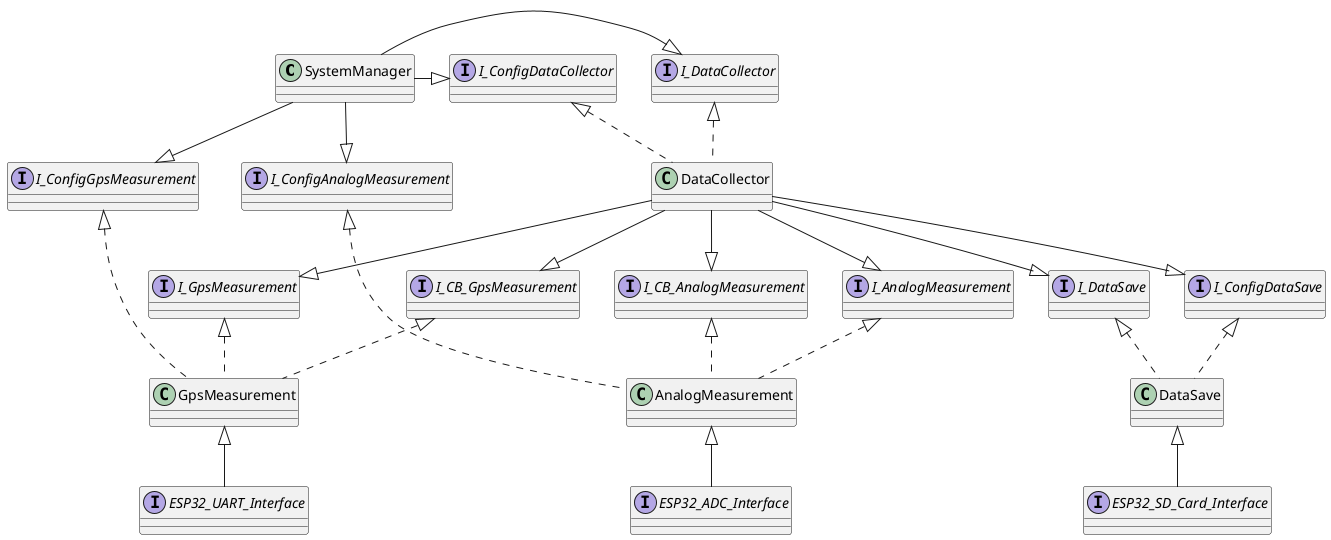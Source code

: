 @startuml Bahama Mama Telemetry Classes

class   SystemManager
class   DataCollector
class   AnalogMeasurement
class   GpsMeasurement
class   DataSave
interface   I_CB_AnalogMeasurement
interface   I_ConfigAnalogMeasurement
interface   I_AnalogMeasurement
interface   I_CB_GpsMeasurement
interface   I_ConfigGpsMeasurement
interface   I_GpsMeasurement
interface   I_ConfigDataSave
interface   I_DataSave
interface   ESP32_ADC_Interface
interface   ESP32_UART_Interface
interface   ESP32_SD_Card_Interface
interface   I_ConfigDataCollector
interface   I_DataCollector


 I_CB_AnalogMeasurement <|.. AnalogMeasurement
 I_ConfigAnalogMeasurement <|.. AnalogMeasurement
 I_AnalogMeasurement <|.. AnalogMeasurement

 AnalogMeasurement <|-- ESP32_ADC_Interface

 I_CB_GpsMeasurement <|.. GpsMeasurement
 I_ConfigGpsMeasurement <|.. GpsMeasurement
 I_GpsMeasurement <|.. GpsMeasurement

 GpsMeasurement <|-- ESP32_UART_Interface

 I_ConfigDataSave <|.. DataSave
 I_DataSave <|.. DataSave

 DataSave <|-- ESP32_SD_Card_Interface
 
 I_ConfigDataCollector <|.. DataCollector
 I_DataCollector <|.. DataCollector
  
 DataCollector --|> I_CB_AnalogMeasurement
 DataCollector --|> I_AnalogMeasurement
 DataCollector --|> I_CB_GpsMeasurement
 DataCollector --|> I_GpsMeasurement
 DataCollector --|> I_ConfigDataSave
 DataCollector --|> I_DataSave

 SystemManager -|> I_ConfigGpsMeasurement
 SystemManager -|> I_ConfigAnalogMeasurement
 SystemManager -|> I_ConfigDataCollector
 SystemManager -|> I_DataCollector

@enduml